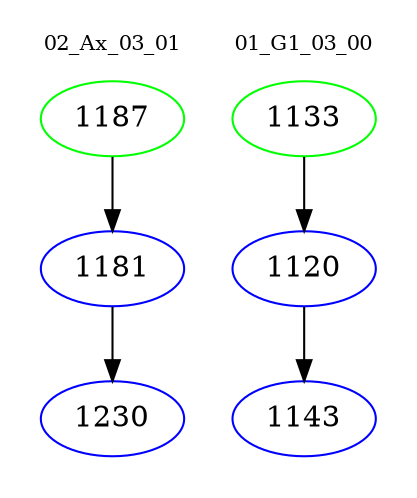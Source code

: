 digraph{
subgraph cluster_0 {
color = white
label = "02_Ax_03_01";
fontsize=10;
T0_1187 [label="1187", color="green"]
T0_1187 -> T0_1181 [color="black"]
T0_1181 [label="1181", color="blue"]
T0_1181 -> T0_1230 [color="black"]
T0_1230 [label="1230", color="blue"]
}
subgraph cluster_1 {
color = white
label = "01_G1_03_00";
fontsize=10;
T1_1133 [label="1133", color="green"]
T1_1133 -> T1_1120 [color="black"]
T1_1120 [label="1120", color="blue"]
T1_1120 -> T1_1143 [color="black"]
T1_1143 [label="1143", color="blue"]
}
}
